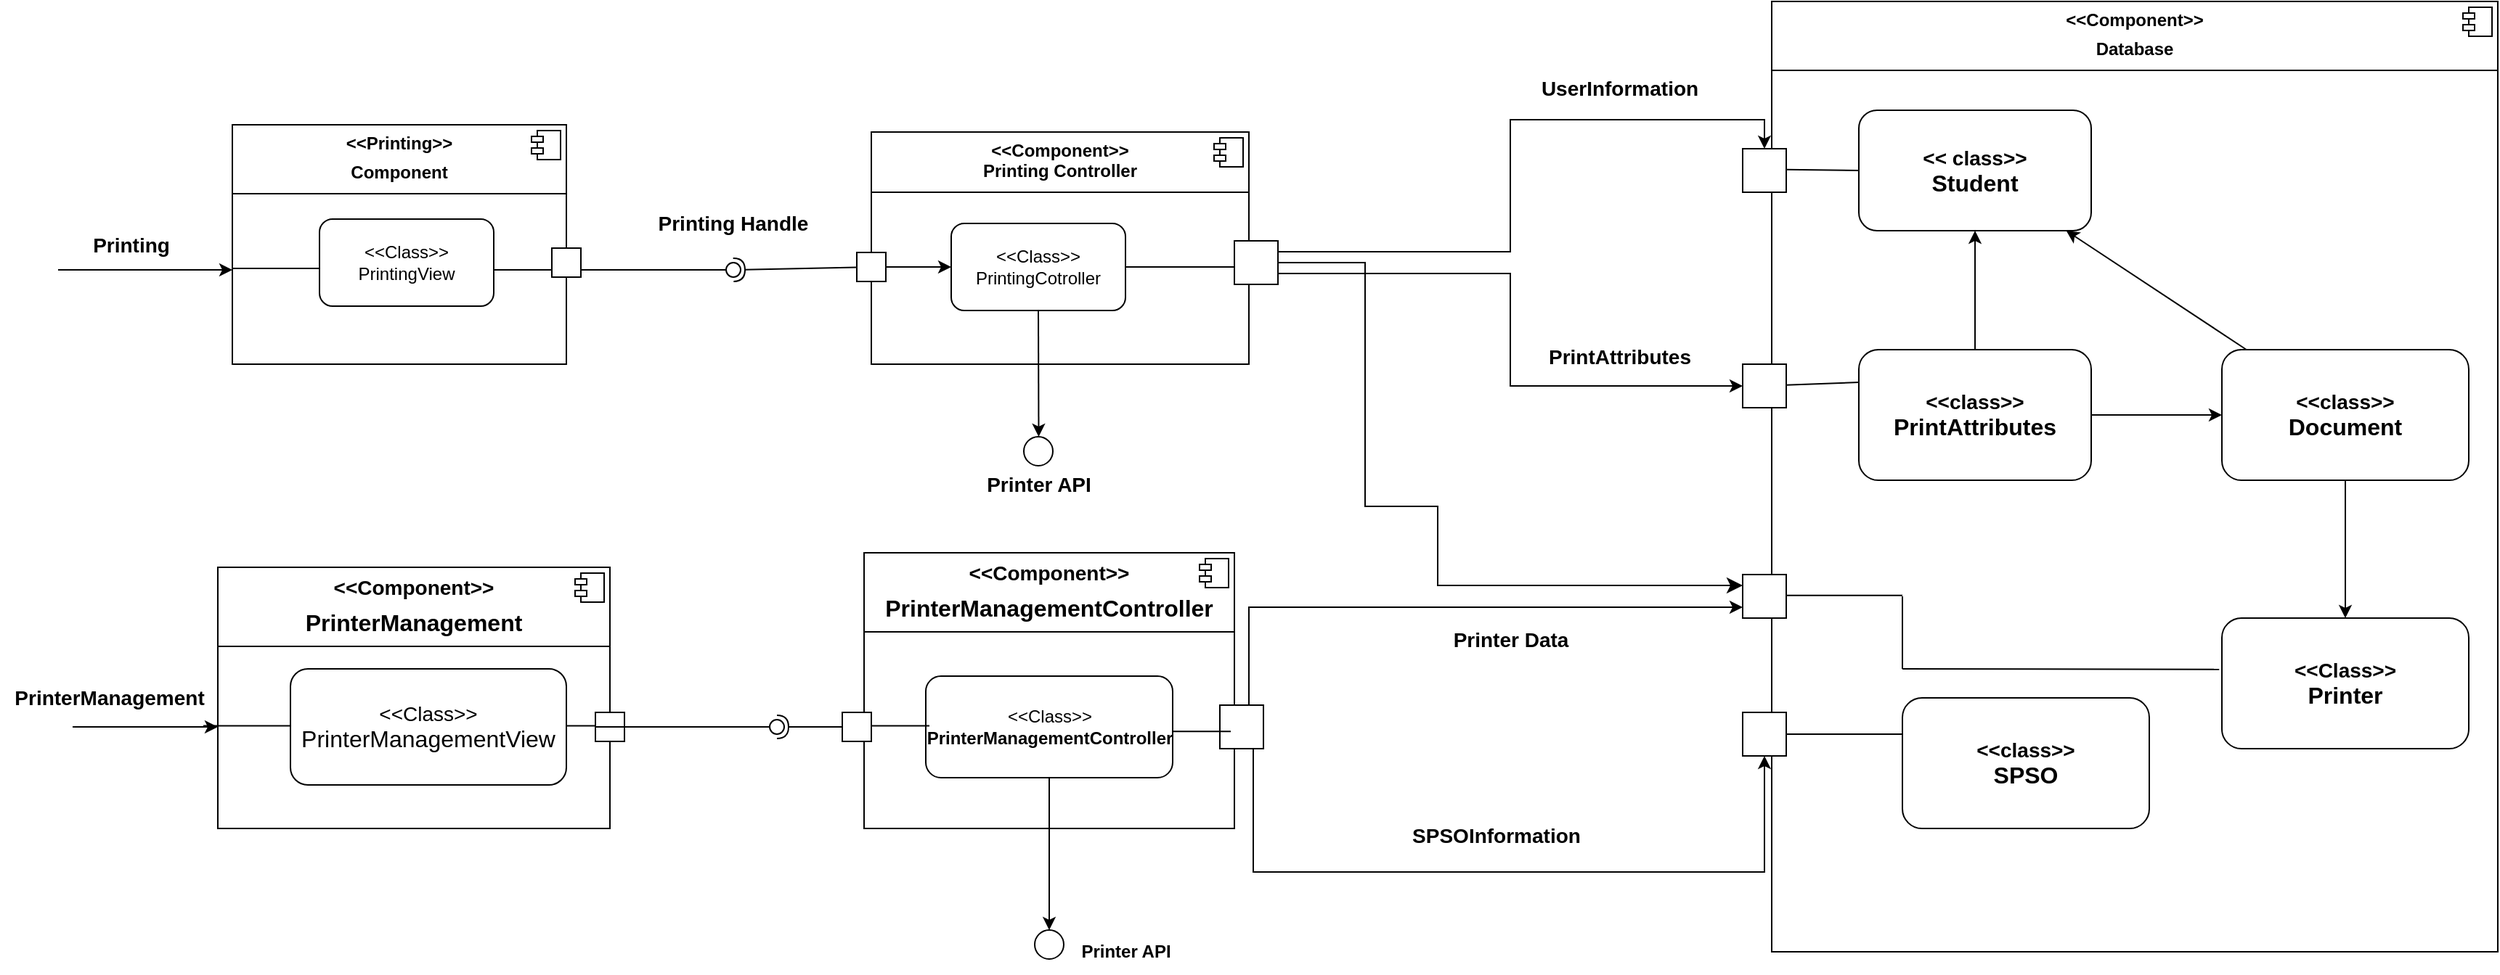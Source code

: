 <mxfile version="24.8.4">
  <diagram name="Page-1" id="5d7acffa-a066-3a61-03fe-96351882024d">
    <mxGraphModel dx="2926" dy="1008" grid="1" gridSize="10" guides="1" tooltips="1" connect="1" arrows="1" fold="1" page="1" pageScale="1" pageWidth="1100" pageHeight="850" background="#ffffff" math="0" shadow="0">
      <root>
        <mxCell id="0" />
        <mxCell id="1" parent="0" />
        <mxCell id="aN5ZnmayPE5M_bF5A8uI-13" value="&lt;p style=&quot;margin:0px;margin-top:6px;text-align:center;&quot;&gt;&lt;b&gt;&amp;lt;&amp;lt;Printing&amp;gt;&amp;gt;&lt;/b&gt;&lt;/p&gt;&lt;p style=&quot;margin:0px;margin-top:6px;text-align:center;&quot;&gt;&lt;b&gt;Component&lt;/b&gt;&lt;/p&gt;&lt;hr size=&quot;1&quot; style=&quot;border-style:solid;&quot;&gt;&lt;p style=&quot;margin:0px;margin-left:8px;&quot;&gt;&lt;br&gt;&lt;/p&gt;" style="align=left;overflow=fill;html=1;dropTarget=0;whiteSpace=wrap;" parent="1" vertex="1">
          <mxGeometry x="130" y="235" width="230" height="165" as="geometry" />
        </mxCell>
        <mxCell id="aN5ZnmayPE5M_bF5A8uI-14" value="" style="shape=component;jettyWidth=8;jettyHeight=4;" parent="aN5ZnmayPE5M_bF5A8uI-13" vertex="1">
          <mxGeometry x="1" width="20" height="20" relative="1" as="geometry">
            <mxPoint x="-24" y="4" as="offset" />
          </mxGeometry>
        </mxCell>
        <mxCell id="aN5ZnmayPE5M_bF5A8uI-16" value="&amp;lt;&amp;lt;Class&amp;gt;&amp;gt;&lt;div&gt;PrintingView&lt;/div&gt;" style="rounded=1;whiteSpace=wrap;html=1;" parent="1" vertex="1">
          <mxGeometry x="190" y="300" width="120" height="60" as="geometry" />
        </mxCell>
        <mxCell id="aN5ZnmayPE5M_bF5A8uI-34" value="" style="ellipse;whiteSpace=wrap;html=1;align=center;aspect=fixed;fillColor=none;strokeColor=none;resizable=0;perimeter=centerPerimeter;rotatable=0;allowArrows=0;points=[];outlineConnect=1;" parent="1" vertex="1">
          <mxGeometry x="480" y="335" width="10" height="10" as="geometry" />
        </mxCell>
        <mxCell id="aN5ZnmayPE5M_bF5A8uI-40" value="" style="rounded=0;orthogonalLoop=1;jettySize=auto;html=1;endArrow=halfCircle;endFill=0;endSize=6;strokeWidth=1;sketch=0;" parent="1" source="aN5ZnmayPE5M_bF5A8uI-62" target="aN5ZnmayPE5M_bF5A8uI-42" edge="1">
          <mxGeometry relative="1" as="geometry">
            <mxPoint x="550" y="335" as="sourcePoint" />
          </mxGeometry>
        </mxCell>
        <mxCell id="aN5ZnmayPE5M_bF5A8uI-41" value="" style="rounded=0;orthogonalLoop=1;jettySize=auto;html=1;endArrow=oval;endFill=0;sketch=0;sourcePerimeterSpacing=0;targetPerimeterSpacing=0;endSize=10;" parent="1" source="aN5ZnmayPE5M_bF5A8uI-24" target="aN5ZnmayPE5M_bF5A8uI-42" edge="1">
          <mxGeometry relative="1" as="geometry">
            <mxPoint x="455" y="335" as="sourcePoint" />
          </mxGeometry>
        </mxCell>
        <mxCell id="aN5ZnmayPE5M_bF5A8uI-42" value="" style="ellipse;whiteSpace=wrap;html=1;align=center;aspect=fixed;fillColor=none;strokeColor=none;resizable=0;perimeter=centerPerimeter;rotatable=0;allowArrows=0;points=[];outlineConnect=1;" parent="1" vertex="1">
          <mxGeometry x="470" y="330" width="10" height="10" as="geometry" />
        </mxCell>
        <mxCell id="aN5ZnmayPE5M_bF5A8uI-24" value="" style="line;strokeWidth=1;rotatable=0;dashed=0;labelPosition=right;align=left;verticalAlign=middle;spacingTop=0;spacingLeft=6;points=[];portConstraint=eastwest;" parent="1" vertex="1">
          <mxGeometry x="310" y="270" width="130" height="130" as="geometry" />
        </mxCell>
        <mxCell id="aN5ZnmayPE5M_bF5A8uI-44" style="edgeStyle=none;rounded=0;orthogonalLoop=1;jettySize=auto;html=1;exitX=0.5;exitY=1;exitDx=0;exitDy=0;" parent="1" source="aN5ZnmayPE5M_bF5A8uI-16" target="aN5ZnmayPE5M_bF5A8uI-16" edge="1">
          <mxGeometry relative="1" as="geometry" />
        </mxCell>
        <mxCell id="aN5ZnmayPE5M_bF5A8uI-46" value="" style="endArrow=none;html=1;rounded=0;" parent="1" edge="1">
          <mxGeometry width="50" height="50" relative="1" as="geometry">
            <mxPoint x="130" y="334" as="sourcePoint" />
            <mxPoint x="190" y="334" as="targetPoint" />
          </mxGeometry>
        </mxCell>
        <mxCell id="aN5ZnmayPE5M_bF5A8uI-47" value="" style="endArrow=classic;html=1;rounded=0;" parent="1" edge="1">
          <mxGeometry width="50" height="50" relative="1" as="geometry">
            <mxPoint x="10" y="335" as="sourcePoint" />
            <mxPoint x="130" y="335" as="targetPoint" />
          </mxGeometry>
        </mxCell>
        <mxCell id="aN5ZnmayPE5M_bF5A8uI-50" value="&lt;font style=&quot;font-size: 14px;&quot;&gt;&lt;b&gt;Printing&lt;/b&gt;&lt;/font&gt;" style="text;html=1;align=center;verticalAlign=middle;resizable=0;points=[];autosize=1;strokeColor=none;fillColor=none;" parent="1" vertex="1">
          <mxGeometry x="20" y="302.5" width="80" height="30" as="geometry" />
        </mxCell>
        <mxCell id="aN5ZnmayPE5M_bF5A8uI-51" value="&lt;font style=&quot;font-size: 14px;&quot;&gt;&lt;b&gt;Printing Handle&lt;/b&gt;&lt;/font&gt;" style="text;html=1;align=center;verticalAlign=middle;whiteSpace=wrap;rounded=0;" parent="1" vertex="1">
          <mxGeometry x="420" y="288" width="110" height="30" as="geometry" />
        </mxCell>
        <mxCell id="aN5ZnmayPE5M_bF5A8uI-52" value="" style="rounded=0;whiteSpace=wrap;html=1;" parent="1" vertex="1">
          <mxGeometry x="350" y="320" width="20" height="20" as="geometry" />
        </mxCell>
        <mxCell id="aN5ZnmayPE5M_bF5A8uI-58" value="&lt;p style=&quot;margin:0px;margin-top:6px;text-align:center;&quot;&gt;&lt;b&gt;&amp;lt;&amp;lt;Component&amp;gt;&amp;gt;&lt;br&gt;Printing Controller&lt;/b&gt;&lt;/p&gt;&lt;hr size=&quot;1&quot; style=&quot;border-style:solid;&quot;&gt;&lt;p style=&quot;margin:0px;margin-left:8px;&quot;&gt;&lt;br&gt;&lt;br&gt;&lt;/p&gt;" style="align=left;overflow=fill;html=1;dropTarget=0;whiteSpace=wrap;" parent="1" vertex="1">
          <mxGeometry x="570" y="240" width="260" height="160" as="geometry" />
        </mxCell>
        <mxCell id="aN5ZnmayPE5M_bF5A8uI-59" value="" style="shape=component;jettyWidth=8;jettyHeight=4;" parent="aN5ZnmayPE5M_bF5A8uI-58" vertex="1">
          <mxGeometry x="1" width="20" height="20" relative="1" as="geometry">
            <mxPoint x="-24" y="4" as="offset" />
          </mxGeometry>
        </mxCell>
        <mxCell id="aN5ZnmayPE5M_bF5A8uI-70" value="" style="edgeStyle=none;rounded=0;orthogonalLoop=1;jettySize=auto;html=1;" parent="1" source="aN5ZnmayPE5M_bF5A8uI-62" target="aN5ZnmayPE5M_bF5A8uI-63" edge="1">
          <mxGeometry relative="1" as="geometry" />
        </mxCell>
        <mxCell id="aN5ZnmayPE5M_bF5A8uI-62" value="" style="whiteSpace=wrap;html=1;aspect=fixed;" parent="1" vertex="1">
          <mxGeometry x="560" y="323" width="20" height="20" as="geometry" />
        </mxCell>
        <mxCell id="aN5ZnmayPE5M_bF5A8uI-71" style="edgeStyle=none;rounded=0;orthogonalLoop=1;jettySize=auto;html=1;exitX=0.5;exitY=1;exitDx=0;exitDy=0;" parent="1" source="aN5ZnmayPE5M_bF5A8uI-63" edge="1">
          <mxGeometry relative="1" as="geometry">
            <mxPoint x="685.25" y="450" as="targetPoint" />
          </mxGeometry>
        </mxCell>
        <mxCell id="aN5ZnmayPE5M_bF5A8uI-63" value="&amp;lt;&amp;lt;Class&amp;gt;&amp;gt;&lt;div&gt;PrintingCotroller&lt;/div&gt;" style="rounded=1;whiteSpace=wrap;html=1;" parent="1" vertex="1">
          <mxGeometry x="625" y="303" width="120" height="60" as="geometry" />
        </mxCell>
        <mxCell id="aN5ZnmayPE5M_bF5A8uI-72" value="" style="ellipse;whiteSpace=wrap;html=1;aspect=fixed;" parent="1" vertex="1">
          <mxGeometry x="675" y="450" width="20" height="20" as="geometry" />
        </mxCell>
        <mxCell id="aN5ZnmayPE5M_bF5A8uI-75" value="&lt;font style=&quot;font-size: 14px;&quot;&gt;&lt;b&gt;Printer API&lt;/b&gt;&lt;/font&gt;&lt;div&gt;&lt;br&gt;&lt;/div&gt;" style="text;html=1;align=center;verticalAlign=middle;resizable=0;points=[];autosize=1;strokeColor=none;fillColor=none;" parent="1" vertex="1">
          <mxGeometry x="635" y="470" width="100" height="40" as="geometry" />
        </mxCell>
        <mxCell id="aN5ZnmayPE5M_bF5A8uI-76" value="&lt;p style=&quot;margin:0px;margin-top:6px;text-align:center;&quot;&gt;&lt;b&gt;&amp;lt;&amp;lt;Component&amp;gt;&amp;gt;&lt;/b&gt;&lt;/p&gt;&lt;p style=&quot;margin:0px;margin-top:6px;text-align:center;&quot;&gt;&lt;b&gt;Database&lt;/b&gt;&lt;/p&gt;&lt;hr size=&quot;1&quot; style=&quot;border-style:solid;&quot;&gt;&lt;p style=&quot;margin:0px;margin-left:8px;&quot;&gt;&lt;br&gt;&lt;/p&gt;" style="align=left;overflow=fill;html=1;dropTarget=0;whiteSpace=wrap;" parent="1" vertex="1">
          <mxGeometry x="1190" y="150" width="500" height="655" as="geometry" />
        </mxCell>
        <mxCell id="aN5ZnmayPE5M_bF5A8uI-77" value="" style="shape=component;jettyWidth=8;jettyHeight=4;" parent="aN5ZnmayPE5M_bF5A8uI-76" vertex="1">
          <mxGeometry x="1" width="20" height="20" relative="1" as="geometry">
            <mxPoint x="-24" y="4" as="offset" />
          </mxGeometry>
        </mxCell>
        <mxCell id="aN5ZnmayPE5M_bF5A8uI-78" value="&lt;font style=&quot;font-size: 14px;&quot;&gt;&lt;b&gt;&amp;lt;&amp;lt; class&amp;gt;&amp;gt;&lt;/b&gt;&lt;/font&gt;&lt;div&gt;&lt;font size=&quot;3&quot;&gt;&lt;b&gt;Student&lt;/b&gt;&lt;/font&gt;&lt;/div&gt;" style="rounded=1;whiteSpace=wrap;html=1;" parent="1" vertex="1">
          <mxGeometry x="1250" y="225" width="160" height="83" as="geometry" />
        </mxCell>
        <mxCell id="aN5ZnmayPE5M_bF5A8uI-84" value="" style="edgeStyle=none;rounded=0;orthogonalLoop=1;jettySize=auto;html=1;" parent="1" source="aN5ZnmayPE5M_bF5A8uI-79" target="aN5ZnmayPE5M_bF5A8uI-80" edge="1">
          <mxGeometry relative="1" as="geometry" />
        </mxCell>
        <mxCell id="aN5ZnmayPE5M_bF5A8uI-87" value="" style="edgeStyle=none;rounded=0;orthogonalLoop=1;jettySize=auto;html=1;" parent="1" source="aN5ZnmayPE5M_bF5A8uI-79" target="aN5ZnmayPE5M_bF5A8uI-78" edge="1">
          <mxGeometry relative="1" as="geometry" />
        </mxCell>
        <mxCell id="aN5ZnmayPE5M_bF5A8uI-79" value="&lt;font style=&quot;font-size: 14px;&quot;&gt;&lt;b&gt;&amp;lt;&amp;lt;class&amp;gt;&amp;gt;&lt;/b&gt;&lt;/font&gt;&lt;div&gt;&lt;font size=&quot;3&quot;&gt;&lt;b&gt;PrintAttributes&lt;/b&gt;&lt;/font&gt;&lt;/div&gt;" style="rounded=1;whiteSpace=wrap;html=1;" parent="1" vertex="1">
          <mxGeometry x="1250" y="390" width="160" height="90" as="geometry" />
        </mxCell>
        <mxCell id="aN5ZnmayPE5M_bF5A8uI-83" value="" style="edgeStyle=none;rounded=0;orthogonalLoop=1;jettySize=auto;html=1;" parent="1" source="aN5ZnmayPE5M_bF5A8uI-80" target="aN5ZnmayPE5M_bF5A8uI-81" edge="1">
          <mxGeometry relative="1" as="geometry" />
        </mxCell>
        <mxCell id="aN5ZnmayPE5M_bF5A8uI-81" value="&lt;font style=&quot;font-size: 14px;&quot;&gt;&lt;b&gt;&amp;lt;&amp;lt;Class&amp;gt;&amp;gt;&lt;/b&gt;&lt;/font&gt;&lt;div&gt;&lt;font size=&quot;3&quot;&gt;&lt;b&gt;&amp;nbsp;Printer&amp;nbsp;&lt;/b&gt;&lt;/font&gt;&lt;/div&gt;" style="rounded=1;whiteSpace=wrap;html=1;" parent="1" vertex="1">
          <mxGeometry x="1500" y="575" width="170" height="90" as="geometry" />
        </mxCell>
        <mxCell id="aN5ZnmayPE5M_bF5A8uI-82" value="&lt;font style=&quot;font-size: 14px;&quot;&gt;&lt;b&gt;&amp;lt;&amp;lt;class&amp;gt;&amp;gt;&lt;/b&gt;&lt;/font&gt;&lt;div&gt;&lt;font size=&quot;3&quot;&gt;&lt;b&gt;SPSO&lt;/b&gt;&lt;/font&gt;&lt;/div&gt;" style="rounded=1;whiteSpace=wrap;html=1;" parent="1" vertex="1">
          <mxGeometry x="1280" y="630" width="170" height="90" as="geometry" />
        </mxCell>
        <mxCell id="aN5ZnmayPE5M_bF5A8uI-86" value="" style="endArrow=classic;html=1;rounded=0;" parent="1" source="aN5ZnmayPE5M_bF5A8uI-80" target="aN5ZnmayPE5M_bF5A8uI-78" edge="1">
          <mxGeometry width="50" height="50" relative="1" as="geometry">
            <mxPoint x="1580" y="420" as="sourcePoint" />
            <mxPoint x="1630" y="370" as="targetPoint" />
          </mxGeometry>
        </mxCell>
        <mxCell id="7ZzDGmfOAi9VE80Mxw9e-3" value="" style="endArrow=classic;html=1;rounded=0;" parent="1" edge="1">
          <mxGeometry width="50" height="50" relative="1" as="geometry">
            <mxPoint x="20" y="650" as="sourcePoint" />
            <mxPoint x="120" y="650" as="targetPoint" />
          </mxGeometry>
        </mxCell>
        <mxCell id="7ZzDGmfOAi9VE80Mxw9e-4" value="&lt;p style=&quot;margin:0px;margin-top:6px;text-align:center;&quot;&gt;&lt;b&gt;&lt;font style=&quot;font-size: 14px;&quot;&gt;&amp;lt;&amp;lt;Component&amp;gt;&amp;gt;&lt;/font&gt;&lt;/b&gt;&lt;/p&gt;&lt;p style=&quot;margin:0px;margin-top:6px;text-align:center;&quot;&gt;&lt;font size=&quot;3&quot; style=&quot;&quot;&gt;&lt;b style=&quot;&quot;&gt;PrinterManagement&lt;/b&gt;&lt;/font&gt;&lt;/p&gt;&lt;hr size=&quot;1&quot; style=&quot;border-style:solid;&quot;&gt;&lt;p style=&quot;margin:0px;margin-left:8px;&quot;&gt;&lt;font size=&quot;3&quot;&gt;&lt;span style=&quot;white-space: pre;&quot;&gt;&#x9;&lt;/span&gt;&lt;span style=&quot;white-space: pre;&quot;&gt;&#x9;&lt;/span&gt;&lt;span style=&quot;white-space: pre;&quot;&gt;&#x9;&lt;/span&gt;&lt;/font&gt;&lt;br&gt;&lt;/p&gt;" style="align=left;overflow=fill;html=1;dropTarget=0;whiteSpace=wrap;" parent="1" vertex="1">
          <mxGeometry x="120" y="540" width="270" height="180" as="geometry" />
        </mxCell>
        <mxCell id="7ZzDGmfOAi9VE80Mxw9e-5" value="" style="shape=component;jettyWidth=8;jettyHeight=4;" parent="7ZzDGmfOAi9VE80Mxw9e-4" vertex="1">
          <mxGeometry x="1" width="20" height="20" relative="1" as="geometry">
            <mxPoint x="-24" y="4" as="offset" />
          </mxGeometry>
        </mxCell>
        <mxCell id="7ZzDGmfOAi9VE80Mxw9e-6" value="&lt;font style=&quot;font-size: 14px;&quot;&gt;&amp;lt;&amp;lt;Class&amp;gt;&amp;gt;&lt;/font&gt;&lt;div&gt;&lt;font size=&quot;3&quot;&gt;PrinterManagementView&lt;/font&gt;&lt;/div&gt;" style="rounded=1;whiteSpace=wrap;html=1;" parent="1" vertex="1">
          <mxGeometry x="170" y="610" width="190" height="80" as="geometry" />
        </mxCell>
        <mxCell id="7ZzDGmfOAi9VE80Mxw9e-7" value="" style="endArrow=none;html=1;rounded=0;" parent="1" edge="1">
          <mxGeometry width="50" height="50" relative="1" as="geometry">
            <mxPoint x="110" y="649.29" as="sourcePoint" />
            <mxPoint x="170" y="649.29" as="targetPoint" />
          </mxGeometry>
        </mxCell>
        <mxCell id="7ZzDGmfOAi9VE80Mxw9e-9" value="" style="endArrow=none;html=1;rounded=0;" parent="1" edge="1">
          <mxGeometry width="50" height="50" relative="1" as="geometry">
            <mxPoint x="360" y="649.29" as="sourcePoint" />
            <mxPoint x="390" y="649.29" as="targetPoint" />
          </mxGeometry>
        </mxCell>
        <mxCell id="7ZzDGmfOAi9VE80Mxw9e-10" value="" style="whiteSpace=wrap;html=1;aspect=fixed;" parent="1" vertex="1">
          <mxGeometry x="380" y="640" width="20" height="20" as="geometry" />
        </mxCell>
        <mxCell id="7ZzDGmfOAi9VE80Mxw9e-73" value="" style="rounded=0;orthogonalLoop=1;jettySize=auto;html=1;endArrow=halfCircle;endFill=0;endSize=6;strokeWidth=1;sketch=0;" parent="1" source="7ZzDGmfOAi9VE80Mxw9e-79" target="7ZzDGmfOAi9VE80Mxw9e-75" edge="1">
          <mxGeometry relative="1" as="geometry">
            <mxPoint x="560" y="650" as="sourcePoint" />
          </mxGeometry>
        </mxCell>
        <mxCell id="7ZzDGmfOAi9VE80Mxw9e-74" value="" style="rounded=0;orthogonalLoop=1;jettySize=auto;html=1;endArrow=oval;endFill=0;sketch=0;sourcePerimeterSpacing=0;targetPerimeterSpacing=0;endSize=10;exitX=0;exitY=0.5;exitDx=0;exitDy=0;" parent="1" source="7ZzDGmfOAi9VE80Mxw9e-10" target="7ZzDGmfOAi9VE80Mxw9e-75" edge="1">
          <mxGeometry relative="1" as="geometry">
            <mxPoint x="405" y="645" as="sourcePoint" />
          </mxGeometry>
        </mxCell>
        <mxCell id="7ZzDGmfOAi9VE80Mxw9e-75" value="" style="ellipse;whiteSpace=wrap;html=1;align=center;aspect=fixed;fillColor=none;strokeColor=none;resizable=0;perimeter=centerPerimeter;rotatable=0;allowArrows=0;points=[];outlineConnect=1;" parent="1" vertex="1">
          <mxGeometry x="500" y="645" width="10" height="10" as="geometry" />
        </mxCell>
        <mxCell id="7ZzDGmfOAi9VE80Mxw9e-76" value="&lt;p style=&quot;margin:0px;margin-top:6px;text-align:center;&quot;&gt;&lt;font style=&quot;font-size: 14px;&quot;&gt;&lt;b&gt;&amp;lt;&amp;lt;Component&amp;gt;&amp;gt;&lt;/b&gt;&lt;/font&gt;&lt;/p&gt;&lt;p style=&quot;margin:0px;margin-top:6px;text-align:center;&quot;&gt;&lt;font style=&quot;&quot; size=&quot;3&quot;&gt;&lt;b&gt;PrinterManagementController&lt;/b&gt;&lt;/font&gt;&lt;/p&gt;&lt;hr size=&quot;1&quot; style=&quot;border-style:solid;&quot;&gt;&lt;p style=&quot;margin:0px;margin-left:8px;&quot;&gt;&lt;br&gt;&lt;/p&gt;" style="align=left;overflow=fill;html=1;dropTarget=0;whiteSpace=wrap;" parent="1" vertex="1">
          <mxGeometry x="565" y="530" width="255" height="190" as="geometry" />
        </mxCell>
        <mxCell id="7ZzDGmfOAi9VE80Mxw9e-77" value="" style="shape=component;jettyWidth=8;jettyHeight=4;" parent="7ZzDGmfOAi9VE80Mxw9e-76" vertex="1">
          <mxGeometry x="1" width="20" height="20" relative="1" as="geometry">
            <mxPoint x="-24" y="4" as="offset" />
          </mxGeometry>
        </mxCell>
        <mxCell id="7ZzDGmfOAi9VE80Mxw9e-78" style="edgeStyle=orthogonalEdgeStyle;rounded=0;orthogonalLoop=1;jettySize=auto;html=1;exitX=0.5;exitY=1;exitDx=0;exitDy=0;" parent="1" source="7ZzDGmfOAi9VE80Mxw9e-76" target="7ZzDGmfOAi9VE80Mxw9e-76" edge="1">
          <mxGeometry relative="1" as="geometry" />
        </mxCell>
        <mxCell id="7ZzDGmfOAi9VE80Mxw9e-82" value="" style="rounded=0;orthogonalLoop=1;jettySize=auto;html=1;endArrow=halfCircle;endFill=0;endSize=6;strokeWidth=1;sketch=0;" parent="1" target="7ZzDGmfOAi9VE80Mxw9e-79" edge="1">
          <mxGeometry relative="1" as="geometry">
            <mxPoint x="560" y="650" as="sourcePoint" />
            <mxPoint x="505" y="650" as="targetPoint" />
          </mxGeometry>
        </mxCell>
        <mxCell id="7ZzDGmfOAi9VE80Mxw9e-79" value="" style="whiteSpace=wrap;html=1;aspect=fixed;" parent="1" vertex="1">
          <mxGeometry x="550" y="640" width="20" height="20" as="geometry" />
        </mxCell>
        <mxCell id="7ZzDGmfOAi9VE80Mxw9e-87" style="edgeStyle=orthogonalEdgeStyle;rounded=0;orthogonalLoop=1;jettySize=auto;html=1;exitX=0.5;exitY=1;exitDx=0;exitDy=0;" parent="1" source="7ZzDGmfOAi9VE80Mxw9e-88" edge="1">
          <mxGeometry relative="1" as="geometry">
            <mxPoint x="693" y="790.0" as="targetPoint" />
          </mxGeometry>
        </mxCell>
        <mxCell id="7ZzDGmfOAi9VE80Mxw9e-83" value="&amp;lt;&amp;lt;Class&amp;gt;&amp;gt;&lt;div&gt;&lt;b style=&quot;&quot;&gt;&lt;font style=&quot;font-size: 12px;&quot;&gt;PrinterManagementController&lt;/font&gt;&lt;/b&gt;&lt;/div&gt;" style="rounded=1;whiteSpace=wrap;html=1;" parent="1" vertex="1">
          <mxGeometry x="607.5" y="615" width="170" height="70" as="geometry" />
        </mxCell>
        <mxCell id="7ZzDGmfOAi9VE80Mxw9e-85" value="" style="endArrow=none;html=1;rounded=0;" parent="1" edge="1">
          <mxGeometry width="50" height="50" relative="1" as="geometry">
            <mxPoint x="570" y="649.29" as="sourcePoint" />
            <mxPoint x="610" y="649.29" as="targetPoint" />
          </mxGeometry>
        </mxCell>
        <mxCell id="7ZzDGmfOAi9VE80Mxw9e-93" value="" style="edgeStyle=orthogonalEdgeStyle;rounded=0;orthogonalLoop=1;jettySize=auto;html=1;exitX=0.5;exitY=1;exitDx=0;exitDy=0;" parent="1" source="7ZzDGmfOAi9VE80Mxw9e-83" target="7ZzDGmfOAi9VE80Mxw9e-88" edge="1">
          <mxGeometry relative="1" as="geometry">
            <mxPoint x="693" y="790.0" as="targetPoint" />
            <mxPoint x="693" y="685" as="sourcePoint" />
          </mxGeometry>
        </mxCell>
        <mxCell id="7ZzDGmfOAi9VE80Mxw9e-88" value="" style="ellipse;whiteSpace=wrap;html=1;aspect=fixed;" parent="1" vertex="1">
          <mxGeometry x="682.5" y="790" width="20" height="20" as="geometry" />
        </mxCell>
        <mxCell id="7ZzDGmfOAi9VE80Mxw9e-94" value="&lt;b&gt;Printer API&lt;/b&gt;" style="text;html=1;align=center;verticalAlign=middle;resizable=0;points=[];autosize=1;strokeColor=none;fillColor=none;" parent="1" vertex="1">
          <mxGeometry x="700" y="790" width="90" height="30" as="geometry" />
        </mxCell>
        <mxCell id="7ZzDGmfOAi9VE80Mxw9e-150" style="edgeStyle=orthogonalEdgeStyle;rounded=0;orthogonalLoop=1;jettySize=auto;html=1;exitX=1;exitY=0.25;exitDx=0;exitDy=0;entryX=0.5;entryY=0;entryDx=0;entryDy=0;" parent="1" source="7ZzDGmfOAi9VE80Mxw9e-96" target="7ZzDGmfOAi9VE80Mxw9e-105" edge="1">
          <mxGeometry relative="1" as="geometry" />
        </mxCell>
        <mxCell id="7ZzDGmfOAi9VE80Mxw9e-159" style="edgeStyle=orthogonalEdgeStyle;rounded=0;orthogonalLoop=1;jettySize=auto;html=1;exitX=1;exitY=0.75;exitDx=0;exitDy=0;entryX=0;entryY=0.5;entryDx=0;entryDy=0;" parent="1" source="7ZzDGmfOAi9VE80Mxw9e-96" target="7ZzDGmfOAi9VE80Mxw9e-111" edge="1">
          <mxGeometry relative="1" as="geometry" />
        </mxCell>
        <mxCell id="7ZzDGmfOAi9VE80Mxw9e-96" value="" style="whiteSpace=wrap;html=1;aspect=fixed;" parent="1" vertex="1">
          <mxGeometry x="820" y="315" width="30" height="30" as="geometry" />
        </mxCell>
        <mxCell id="7ZzDGmfOAi9VE80Mxw9e-123" style="edgeStyle=orthogonalEdgeStyle;rounded=0;orthogonalLoop=1;jettySize=auto;html=1;entryX=0.5;entryY=1;entryDx=0;entryDy=0;exitX=0.5;exitY=1;exitDx=0;exitDy=0;" parent="1" source="7ZzDGmfOAi9VE80Mxw9e-98" target="7ZzDGmfOAi9VE80Mxw9e-114" edge="1">
          <mxGeometry relative="1" as="geometry">
            <mxPoint x="850" y="650" as="sourcePoint" />
            <Array as="points">
              <mxPoint x="833" y="665" />
              <mxPoint x="833" y="750" />
              <mxPoint x="1185" y="750" />
            </Array>
          </mxGeometry>
        </mxCell>
        <mxCell id="7ZzDGmfOAi9VE80Mxw9e-125" style="edgeStyle=orthogonalEdgeStyle;rounded=0;orthogonalLoop=1;jettySize=auto;html=1;exitX=1;exitY=0.25;exitDx=0;exitDy=0;entryX=0;entryY=0.75;entryDx=0;entryDy=0;" parent="1" source="7ZzDGmfOAi9VE80Mxw9e-98" target="7ZzDGmfOAi9VE80Mxw9e-118" edge="1">
          <mxGeometry relative="1" as="geometry">
            <Array as="points">
              <mxPoint x="830" y="643" />
              <mxPoint x="830" y="568" />
            </Array>
          </mxGeometry>
        </mxCell>
        <mxCell id="7ZzDGmfOAi9VE80Mxw9e-98" value="" style="whiteSpace=wrap;html=1;aspect=fixed;" parent="1" vertex="1">
          <mxGeometry x="810" y="635" width="30" height="30" as="geometry" />
        </mxCell>
        <mxCell id="7ZzDGmfOAi9VE80Mxw9e-105" value="" style="whiteSpace=wrap;html=1;aspect=fixed;" parent="1" vertex="1">
          <mxGeometry x="1170" y="251.5" width="30" height="30" as="geometry" />
        </mxCell>
        <mxCell id="7ZzDGmfOAi9VE80Mxw9e-111" value="" style="whiteSpace=wrap;html=1;aspect=fixed;" parent="1" vertex="1">
          <mxGeometry x="1170" y="400" width="30" height="30" as="geometry" />
        </mxCell>
        <mxCell id="7ZzDGmfOAi9VE80Mxw9e-114" value="" style="whiteSpace=wrap;html=1;aspect=fixed;" parent="1" vertex="1">
          <mxGeometry x="1170" y="640" width="30" height="30" as="geometry" />
        </mxCell>
        <mxCell id="7ZzDGmfOAi9VE80Mxw9e-118" value="" style="whiteSpace=wrap;html=1;aspect=fixed;" parent="1" vertex="1">
          <mxGeometry x="1170" y="545" width="30" height="30" as="geometry" />
        </mxCell>
        <mxCell id="7ZzDGmfOAi9VE80Mxw9e-124" value="" style="endArrow=none;html=1;rounded=0;" parent="1" edge="1">
          <mxGeometry width="50" height="50" relative="1" as="geometry">
            <mxPoint x="777.5" y="653.18" as="sourcePoint" />
            <mxPoint x="817.5" y="653.18" as="targetPoint" />
          </mxGeometry>
        </mxCell>
        <mxCell id="7ZzDGmfOAi9VE80Mxw9e-127" value="&lt;font style=&quot;font-size: 14px;&quot;&gt;&lt;b&gt;SPSOInformation&lt;/b&gt;&lt;/font&gt;" style="text;html=1;align=center;verticalAlign=middle;resizable=0;points=[];autosize=1;strokeColor=none;fillColor=none;" parent="1" vertex="1">
          <mxGeometry x="930" y="710" width="140" height="30" as="geometry" />
        </mxCell>
        <mxCell id="7ZzDGmfOAi9VE80Mxw9e-128" value="&lt;font style=&quot;font-size: 14px;&quot;&gt;&lt;b&gt;Printer Data&lt;/b&gt;&lt;/font&gt;" style="text;html=1;align=center;verticalAlign=middle;resizable=0;points=[];autosize=1;strokeColor=none;fillColor=none;" parent="1" vertex="1">
          <mxGeometry x="960" y="575" width="100" height="30" as="geometry" />
        </mxCell>
        <mxCell id="7ZzDGmfOAi9VE80Mxw9e-136" value="" style="edgeStyle=segmentEdgeStyle;endArrow=classic;html=1;curved=0;rounded=0;endSize=8;startSize=8;sourcePerimeterSpacing=0;targetPerimeterSpacing=0;entryX=0;entryY=0.25;entryDx=0;entryDy=0;exitX=1;exitY=0.75;exitDx=0;exitDy=0;" parent="1" source="7ZzDGmfOAi9VE80Mxw9e-96" target="7ZzDGmfOAi9VE80Mxw9e-118" edge="1">
          <mxGeometry width="100" relative="1" as="geometry">
            <mxPoint x="910" y="458" as="sourcePoint" />
            <mxPoint x="1010" y="497.5" as="targetPoint" />
            <Array as="points">
              <mxPoint x="850" y="330" />
              <mxPoint x="910" y="330" />
              <mxPoint x="910" y="498" />
              <mxPoint x="960" y="498" />
              <mxPoint x="960" y="553" />
            </Array>
          </mxGeometry>
        </mxCell>
        <mxCell id="7ZzDGmfOAi9VE80Mxw9e-144" value="" style="ellipse;whiteSpace=wrap;html=1;align=center;aspect=fixed;fillColor=none;strokeColor=none;resizable=0;perimeter=centerPerimeter;rotatable=0;allowArrows=0;points=[];outlineConnect=1;" parent="1" vertex="1">
          <mxGeometry x="855" y="450" width="10" height="10" as="geometry" />
        </mxCell>
        <mxCell id="7ZzDGmfOAi9VE80Mxw9e-151" value="&lt;b&gt;&lt;font style=&quot;font-size: 14px;&quot;&gt;UserInformation&lt;/font&gt;&lt;/b&gt;" style="text;html=1;align=center;verticalAlign=middle;resizable=0;points=[];autosize=1;strokeColor=none;fillColor=none;" parent="1" vertex="1">
          <mxGeometry x="1020" y="195" width="130" height="30" as="geometry" />
        </mxCell>
        <mxCell id="7ZzDGmfOAi9VE80Mxw9e-153" value="&lt;span style=&quot;font-size: 14px;&quot;&gt;&lt;b&gt;PrintAttributes&lt;/b&gt;&lt;/span&gt;" style="text;html=1;align=center;verticalAlign=middle;resizable=0;points=[];autosize=1;strokeColor=none;fillColor=none;" parent="1" vertex="1">
          <mxGeometry x="1025" y="380" width="120" height="30" as="geometry" />
        </mxCell>
        <mxCell id="7ZzDGmfOAi9VE80Mxw9e-154" value="&lt;font style=&quot;font-size: 14px;&quot;&gt;&lt;b&gt;PrinterManagement&lt;/b&gt;&lt;/font&gt;" style="text;html=1;align=center;verticalAlign=middle;resizable=0;points=[];autosize=1;strokeColor=none;fillColor=none;" parent="1" vertex="1">
          <mxGeometry x="-30" y="615" width="150" height="30" as="geometry" />
        </mxCell>
        <mxCell id="7ZzDGmfOAi9VE80Mxw9e-156" value="" style="endArrow=none;html=1;rounded=0;exitX=1;exitY=0.5;exitDx=0;exitDy=0;" parent="1" source="aN5ZnmayPE5M_bF5A8uI-63" edge="1">
          <mxGeometry width="50" height="50" relative="1" as="geometry">
            <mxPoint x="760" y="332.5" as="sourcePoint" />
            <mxPoint x="820" y="333" as="targetPoint" />
          </mxGeometry>
        </mxCell>
        <mxCell id="7ZzDGmfOAi9VE80Mxw9e-158" value="" style="endArrow=none;html=1;rounded=0;entryX=0;entryY=0.5;entryDx=0;entryDy=0;" parent="1" target="aN5ZnmayPE5M_bF5A8uI-78" edge="1">
          <mxGeometry width="50" height="50" relative="1" as="geometry">
            <mxPoint x="1200" y="265.87" as="sourcePoint" />
            <mxPoint x="1240" y="265.87" as="targetPoint" />
          </mxGeometry>
        </mxCell>
        <mxCell id="7ZzDGmfOAi9VE80Mxw9e-163" value="" style="endArrow=classic;html=1;rounded=0;" parent="1" target="aN5ZnmayPE5M_bF5A8uI-80" edge="1">
          <mxGeometry width="50" height="50" relative="1" as="geometry">
            <mxPoint x="1580" y="420" as="sourcePoint" />
            <mxPoint x="1398" y="308" as="targetPoint" />
          </mxGeometry>
        </mxCell>
        <mxCell id="aN5ZnmayPE5M_bF5A8uI-80" value="&lt;font style=&quot;font-size: 14px;&quot;&gt;&lt;b&gt;&amp;lt;&amp;lt;class&amp;gt;&amp;gt;&lt;/b&gt;&lt;/font&gt;&lt;div&gt;&lt;font size=&quot;3&quot; style=&quot;&quot;&gt;&lt;b style=&quot;&quot;&gt;Document&lt;/b&gt;&lt;/font&gt;&lt;/div&gt;" style="rounded=1;whiteSpace=wrap;html=1;" parent="1" vertex="1">
          <mxGeometry x="1500" y="390" width="170" height="90" as="geometry" />
        </mxCell>
        <mxCell id="7ZzDGmfOAi9VE80Mxw9e-164" value="" style="endArrow=none;html=1;rounded=0;entryX=0;entryY=0.25;entryDx=0;entryDy=0;" parent="1" target="aN5ZnmayPE5M_bF5A8uI-79" edge="1">
          <mxGeometry width="50" height="50" relative="1" as="geometry">
            <mxPoint x="1200" y="414.38" as="sourcePoint" />
            <mxPoint x="1240" y="420" as="targetPoint" />
          </mxGeometry>
        </mxCell>
        <mxCell id="7ZzDGmfOAi9VE80Mxw9e-166" value="" style="endArrow=none;html=1;rounded=0;" parent="1" edge="1">
          <mxGeometry width="50" height="50" relative="1" as="geometry">
            <mxPoint x="1200" y="559.38" as="sourcePoint" />
            <mxPoint x="1280" y="559.38" as="targetPoint" />
            <Array as="points">
              <mxPoint x="1230" y="559.38" />
            </Array>
          </mxGeometry>
        </mxCell>
        <mxCell id="7ZzDGmfOAi9VE80Mxw9e-168" value="" style="endArrow=none;html=1;rounded=0;" parent="1" edge="1">
          <mxGeometry width="50" height="50" relative="1" as="geometry">
            <mxPoint x="1280" y="610" as="sourcePoint" />
            <mxPoint x="1280" y="560" as="targetPoint" />
          </mxGeometry>
        </mxCell>
        <mxCell id="7ZzDGmfOAi9VE80Mxw9e-169" value="" style="endArrow=none;html=1;rounded=0;entryX=-0.011;entryY=0.393;entryDx=0;entryDy=0;entryPerimeter=0;" parent="1" target="aN5ZnmayPE5M_bF5A8uI-81" edge="1">
          <mxGeometry width="50" height="50" relative="1" as="geometry">
            <mxPoint x="1280" y="610" as="sourcePoint" />
            <mxPoint x="1470" y="610" as="targetPoint" />
          </mxGeometry>
        </mxCell>
        <mxCell id="7ZzDGmfOAi9VE80Mxw9e-171" value="" style="endArrow=none;html=1;rounded=0;" parent="1" edge="1">
          <mxGeometry width="50" height="50" relative="1" as="geometry">
            <mxPoint x="1200" y="655" as="sourcePoint" />
            <mxPoint x="1280" y="655" as="targetPoint" />
          </mxGeometry>
        </mxCell>
      </root>
    </mxGraphModel>
  </diagram>
</mxfile>
